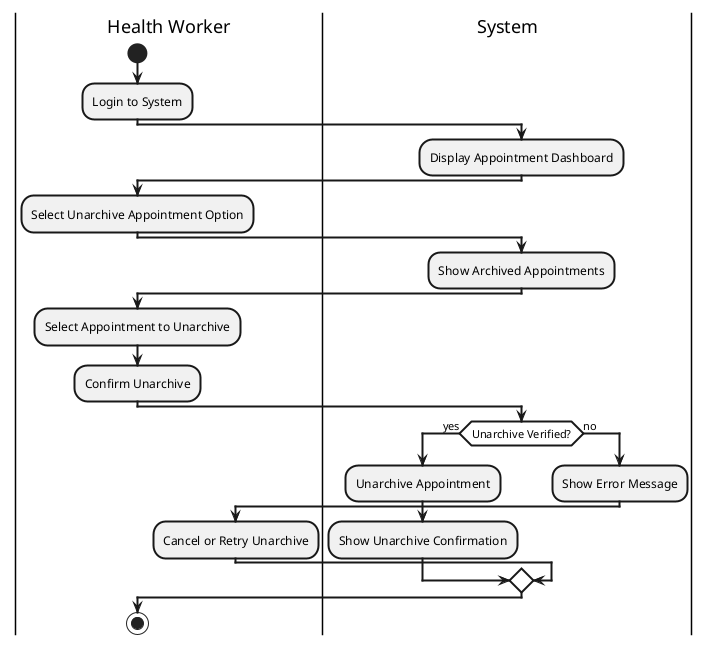 @startuml
skinparam defaultTextAlignment center
skinparam ArrowThickness 2
skinparam ActivityBorderThickness 2
skinparam ActivityDiamondBackgroundColor white
skinparam ActivityDiamondBorderThickness 2

|Health Worker|
start
:Login to System;

|System|
:Display Appointment Dashboard;

|Health Worker|
:Select Unarchive Appointment Option;

|System|
:Show Archived Appointments;

|Health Worker|
:Select Appointment to Unarchive;
:Confirm Unarchive;

|System|
if (Unarchive Verified?) then (yes)
  :Unarchive Appointment;
  :Show Unarchive Confirmation;
else (no)
  :Show Error Message;
  |Health Worker|
  :Cancel or Retry Unarchive;
endif

stop

@enduml 